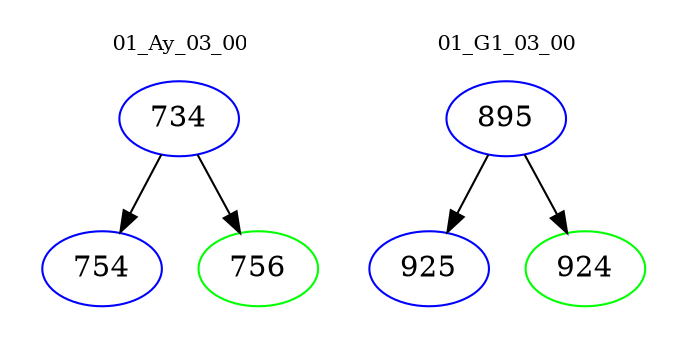 digraph{
subgraph cluster_0 {
color = white
label = "01_Ay_03_00";
fontsize=10;
T0_734 [label="734", color="blue"]
T0_734 -> T0_754 [color="black"]
T0_754 [label="754", color="blue"]
T0_734 -> T0_756 [color="black"]
T0_756 [label="756", color="green"]
}
subgraph cluster_1 {
color = white
label = "01_G1_03_00";
fontsize=10;
T1_895 [label="895", color="blue"]
T1_895 -> T1_925 [color="black"]
T1_925 [label="925", color="blue"]
T1_895 -> T1_924 [color="black"]
T1_924 [label="924", color="green"]
}
}
